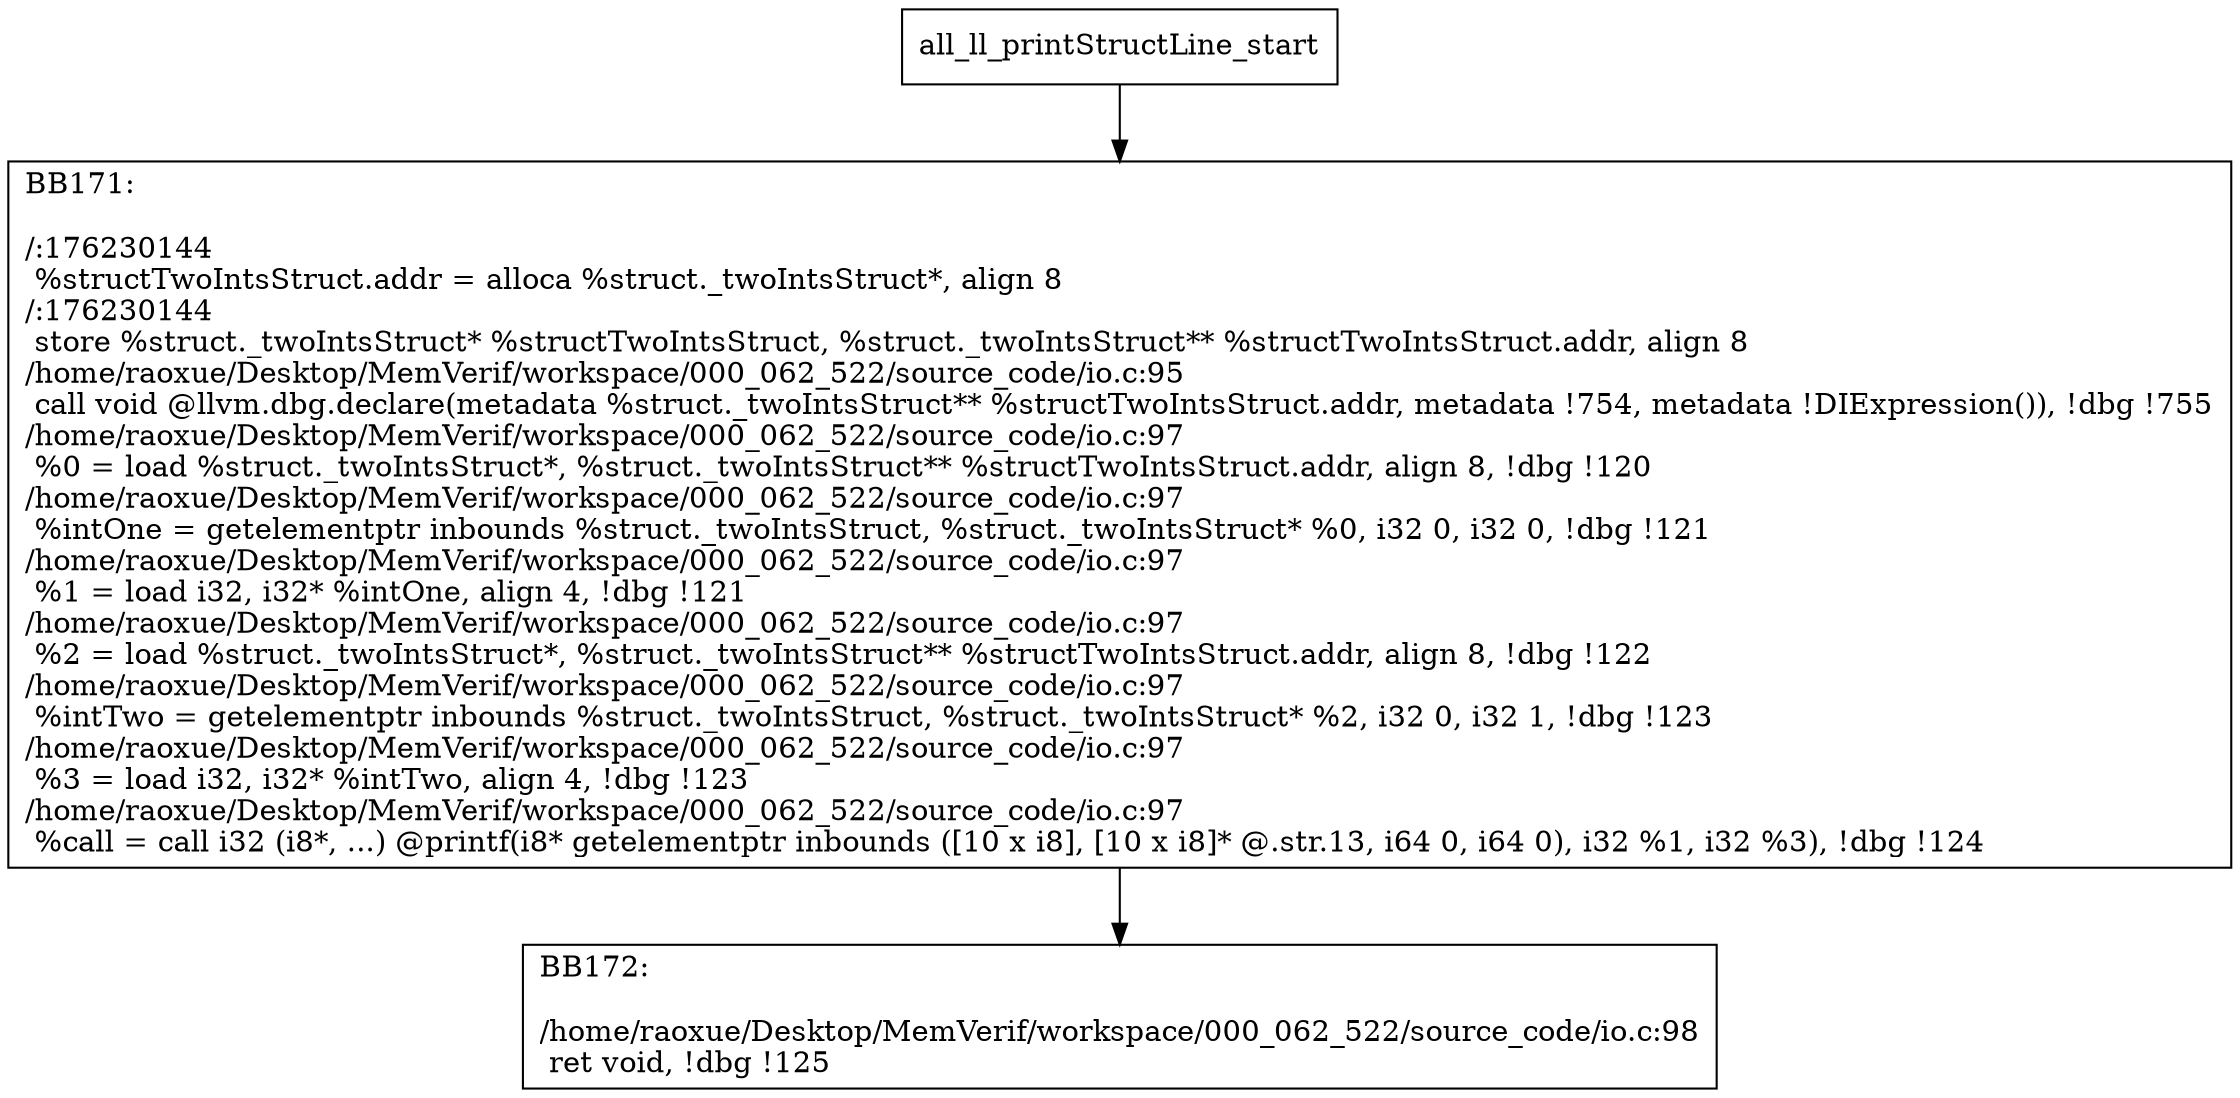 digraph "CFG for'all_ll_printStructLine' function" {
	BBall_ll_printStructLine_start[shape=record,label="{all_ll_printStructLine_start}"];
	BBall_ll_printStructLine_start-> all_ll_printStructLineBB171;
	all_ll_printStructLineBB171 [shape=record, label="{BB171:\l\l/:176230144\l
  %structTwoIntsStruct.addr = alloca %struct._twoIntsStruct*, align 8\l
/:176230144\l
  store %struct._twoIntsStruct* %structTwoIntsStruct, %struct._twoIntsStruct** %structTwoIntsStruct.addr, align 8\l
/home/raoxue/Desktop/MemVerif/workspace/000_062_522/source_code/io.c:95\l
  call void @llvm.dbg.declare(metadata %struct._twoIntsStruct** %structTwoIntsStruct.addr, metadata !754, metadata !DIExpression()), !dbg !755\l
/home/raoxue/Desktop/MemVerif/workspace/000_062_522/source_code/io.c:97\l
  %0 = load %struct._twoIntsStruct*, %struct._twoIntsStruct** %structTwoIntsStruct.addr, align 8, !dbg !120\l
/home/raoxue/Desktop/MemVerif/workspace/000_062_522/source_code/io.c:97\l
  %intOne = getelementptr inbounds %struct._twoIntsStruct, %struct._twoIntsStruct* %0, i32 0, i32 0, !dbg !121\l
/home/raoxue/Desktop/MemVerif/workspace/000_062_522/source_code/io.c:97\l
  %1 = load i32, i32* %intOne, align 4, !dbg !121\l
/home/raoxue/Desktop/MemVerif/workspace/000_062_522/source_code/io.c:97\l
  %2 = load %struct._twoIntsStruct*, %struct._twoIntsStruct** %structTwoIntsStruct.addr, align 8, !dbg !122\l
/home/raoxue/Desktop/MemVerif/workspace/000_062_522/source_code/io.c:97\l
  %intTwo = getelementptr inbounds %struct._twoIntsStruct, %struct._twoIntsStruct* %2, i32 0, i32 1, !dbg !123\l
/home/raoxue/Desktop/MemVerif/workspace/000_062_522/source_code/io.c:97\l
  %3 = load i32, i32* %intTwo, align 4, !dbg !123\l
/home/raoxue/Desktop/MemVerif/workspace/000_062_522/source_code/io.c:97\l
  %call = call i32 (i8*, ...) @printf(i8* getelementptr inbounds ([10 x i8], [10 x i8]* @.str.13, i64 0, i64 0), i32 %1, i32 %3), !dbg !124\l
}"];
	all_ll_printStructLineBB171-> all_ll_printStructLineBB172;
	all_ll_printStructLineBB172 [shape=record, label="{BB172:\l\l/home/raoxue/Desktop/MemVerif/workspace/000_062_522/source_code/io.c:98\l
  ret void, !dbg !125\l
}"];
}
